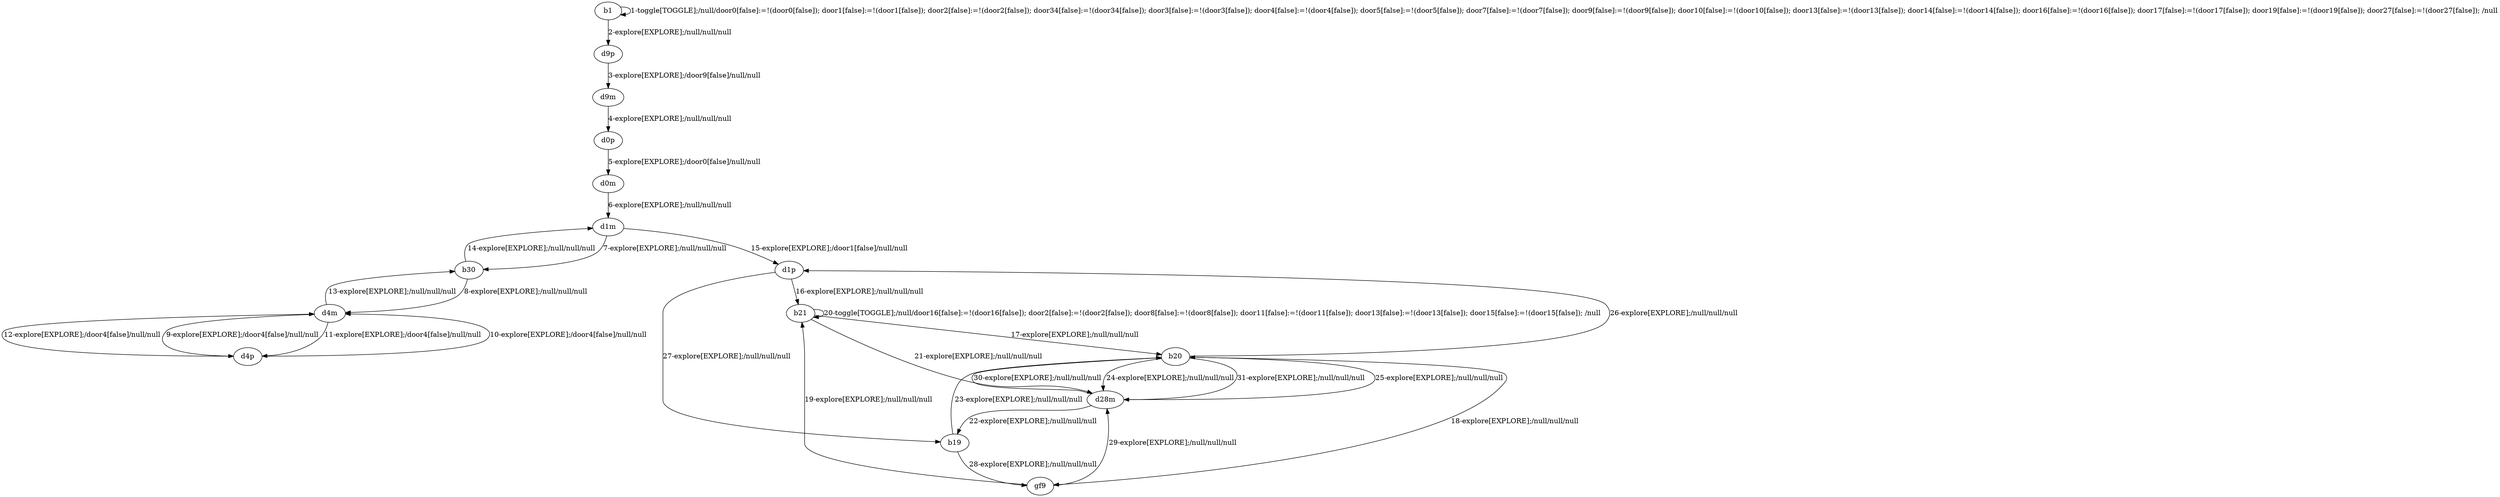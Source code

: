 # Total number of goals covered by this test: 5
# d1p --> b21
# b19 --> gf9
# b19 --> b20
# b20 --> gf9
# d1p --> b19

digraph g {
"b1" -> "b1" [label = "1-toggle[TOGGLE];/null/door0[false]:=!(door0[false]); door1[false]:=!(door1[false]); door2[false]:=!(door2[false]); door34[false]:=!(door34[false]); door3[false]:=!(door3[false]); door4[false]:=!(door4[false]); door5[false]:=!(door5[false]); door7[false]:=!(door7[false]); door9[false]:=!(door9[false]); door10[false]:=!(door10[false]); door13[false]:=!(door13[false]); door14[false]:=!(door14[false]); door16[false]:=!(door16[false]); door17[false]:=!(door17[false]); door19[false]:=!(door19[false]); door27[false]:=!(door27[false]); /null"];
"b1" -> "d9p" [label = "2-explore[EXPLORE];/null/null/null"];
"d9p" -> "d9m" [label = "3-explore[EXPLORE];/door9[false]/null/null"];
"d9m" -> "d0p" [label = "4-explore[EXPLORE];/null/null/null"];
"d0p" -> "d0m" [label = "5-explore[EXPLORE];/door0[false]/null/null"];
"d0m" -> "d1m" [label = "6-explore[EXPLORE];/null/null/null"];
"d1m" -> "b30" [label = "7-explore[EXPLORE];/null/null/null"];
"b30" -> "d4m" [label = "8-explore[EXPLORE];/null/null/null"];
"d4m" -> "d4p" [label = "9-explore[EXPLORE];/door4[false]/null/null"];
"d4p" -> "d4m" [label = "10-explore[EXPLORE];/door4[false]/null/null"];
"d4m" -> "d4p" [label = "11-explore[EXPLORE];/door4[false]/null/null"];
"d4p" -> "d4m" [label = "12-explore[EXPLORE];/door4[false]/null/null"];
"d4m" -> "b30" [label = "13-explore[EXPLORE];/null/null/null"];
"b30" -> "d1m" [label = "14-explore[EXPLORE];/null/null/null"];
"d1m" -> "d1p" [label = "15-explore[EXPLORE];/door1[false]/null/null"];
"d1p" -> "b21" [label = "16-explore[EXPLORE];/null/null/null"];
"b21" -> "b20" [label = "17-explore[EXPLORE];/null/null/null"];
"b20" -> "gf9" [label = "18-explore[EXPLORE];/null/null/null"];
"gf9" -> "b21" [label = "19-explore[EXPLORE];/null/null/null"];
"b21" -> "b21" [label = "20-toggle[TOGGLE];/null/door16[false]:=!(door16[false]); door2[false]:=!(door2[false]); door8[false]:=!(door8[false]); door11[false]:=!(door11[false]); door13[false]:=!(door13[false]); door15[false]:=!(door15[false]); /null"];
"b21" -> "d28m" [label = "21-explore[EXPLORE];/null/null/null"];
"d28m" -> "b19" [label = "22-explore[EXPLORE];/null/null/null"];
"b19" -> "b20" [label = "23-explore[EXPLORE];/null/null/null"];
"b20" -> "d28m" [label = "24-explore[EXPLORE];/null/null/null"];
"d28m" -> "b20" [label = "25-explore[EXPLORE];/null/null/null"];
"b20" -> "d1p" [label = "26-explore[EXPLORE];/null/null/null"];
"d1p" -> "b19" [label = "27-explore[EXPLORE];/null/null/null"];
"b19" -> "gf9" [label = "28-explore[EXPLORE];/null/null/null"];
"gf9" -> "d28m" [label = "29-explore[EXPLORE];/null/null/null"];
"d28m" -> "b20" [label = "30-explore[EXPLORE];/null/null/null"];
"b20" -> "d28m" [label = "31-explore[EXPLORE];/null/null/null"];
}